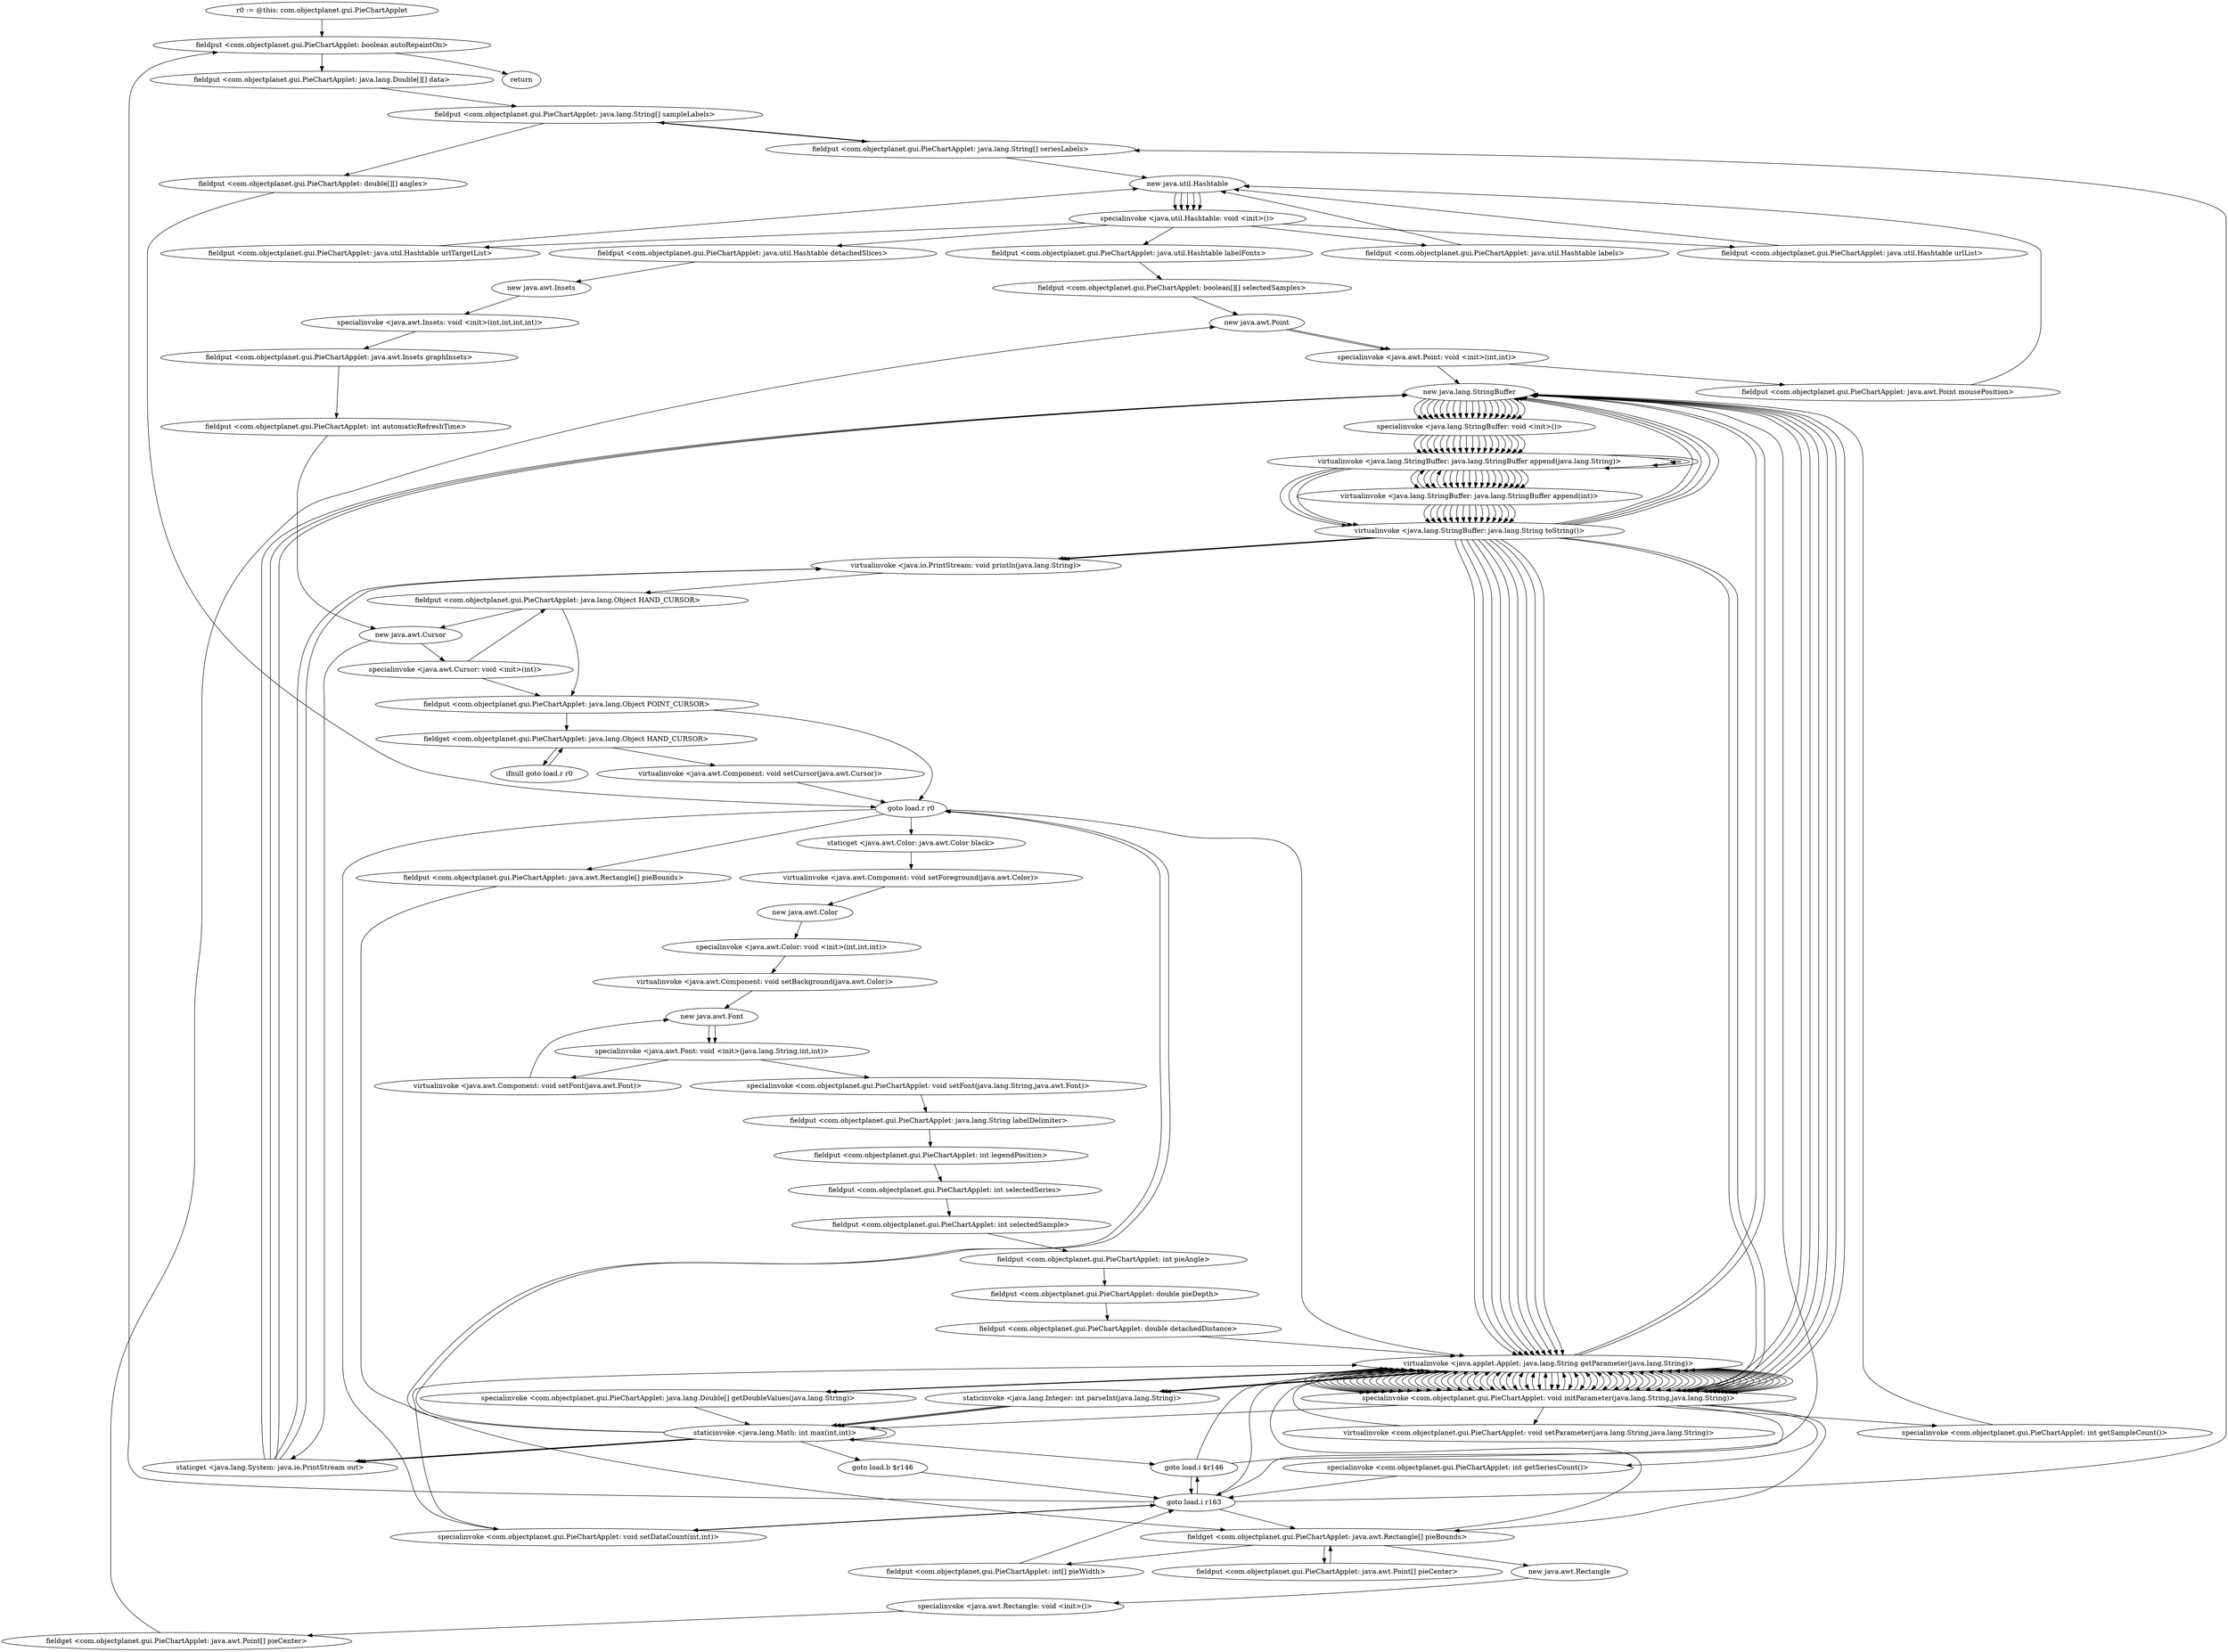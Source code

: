 digraph "" {
"r0 := @this: com.objectplanet.gui.PieChartApplet"->"fieldput <com.objectplanet.gui.PieChartApplet: boolean autoRepaintOn>";
 "fieldput <com.objectplanet.gui.PieChartApplet: boolean autoRepaintOn>"->"fieldput <com.objectplanet.gui.PieChartApplet: java.lang.Double[][] data>";
 "fieldput <com.objectplanet.gui.PieChartApplet: java.lang.Double[][] data>"->"fieldput <com.objectplanet.gui.PieChartApplet: java.lang.String[] sampleLabels>";
 "fieldput <com.objectplanet.gui.PieChartApplet: java.lang.String[] sampleLabels>"->"fieldput <com.objectplanet.gui.PieChartApplet: java.lang.String[] seriesLabels>";
 "fieldput <com.objectplanet.gui.PieChartApplet: java.lang.String[] seriesLabels>"->"new java.util.Hashtable";
 "new java.util.Hashtable"->"specialinvoke <java.util.Hashtable: void <init>()>";
 "specialinvoke <java.util.Hashtable: void <init>()>"->"fieldput <com.objectplanet.gui.PieChartApplet: java.util.Hashtable urlList>";
 "fieldput <com.objectplanet.gui.PieChartApplet: java.util.Hashtable urlList>"->"new java.util.Hashtable";
 "new java.util.Hashtable"->"specialinvoke <java.util.Hashtable: void <init>()>";
 "specialinvoke <java.util.Hashtable: void <init>()>"->"fieldput <com.objectplanet.gui.PieChartApplet: java.util.Hashtable urlTargetList>";
 "fieldput <com.objectplanet.gui.PieChartApplet: java.util.Hashtable urlTargetList>"->"new java.util.Hashtable";
 "new java.util.Hashtable"->"specialinvoke <java.util.Hashtable: void <init>()>";
 "specialinvoke <java.util.Hashtable: void <init>()>"->"fieldput <com.objectplanet.gui.PieChartApplet: java.util.Hashtable labels>";
 "fieldput <com.objectplanet.gui.PieChartApplet: java.util.Hashtable labels>"->"new java.util.Hashtable";
 "new java.util.Hashtable"->"specialinvoke <java.util.Hashtable: void <init>()>";
 "specialinvoke <java.util.Hashtable: void <init>()>"->"fieldput <com.objectplanet.gui.PieChartApplet: java.util.Hashtable labelFonts>";
 "fieldput <com.objectplanet.gui.PieChartApplet: java.util.Hashtable labelFonts>"->"fieldput <com.objectplanet.gui.PieChartApplet: boolean[][] selectedSamples>";
 "fieldput <com.objectplanet.gui.PieChartApplet: boolean[][] selectedSamples>"->"new java.awt.Point";
 "new java.awt.Point"->"specialinvoke <java.awt.Point: void <init>(int,int)>";
 "specialinvoke <java.awt.Point: void <init>(int,int)>"->"fieldput <com.objectplanet.gui.PieChartApplet: java.awt.Point mousePosition>";
 "fieldput <com.objectplanet.gui.PieChartApplet: java.awt.Point mousePosition>"->"new java.util.Hashtable";
 "new java.util.Hashtable"->"specialinvoke <java.util.Hashtable: void <init>()>";
 "specialinvoke <java.util.Hashtable: void <init>()>"->"fieldput <com.objectplanet.gui.PieChartApplet: java.util.Hashtable detachedSlices>";
 "fieldput <com.objectplanet.gui.PieChartApplet: java.util.Hashtable detachedSlices>"->"new java.awt.Insets";
 "new java.awt.Insets"->"specialinvoke <java.awt.Insets: void <init>(int,int,int,int)>";
 "specialinvoke <java.awt.Insets: void <init>(int,int,int,int)>"->"fieldput <com.objectplanet.gui.PieChartApplet: java.awt.Insets graphInsets>";
 "fieldput <com.objectplanet.gui.PieChartApplet: java.awt.Insets graphInsets>"->"fieldput <com.objectplanet.gui.PieChartApplet: int automaticRefreshTime>";
 "fieldput <com.objectplanet.gui.PieChartApplet: int automaticRefreshTime>"->"new java.awt.Cursor";
 "new java.awt.Cursor"->"staticget <java.lang.System: java.io.PrintStream out>";
 "staticget <java.lang.System: java.io.PrintStream out>"->"virtualinvoke <java.io.PrintStream: void println(java.lang.String)>";
 "virtualinvoke <java.io.PrintStream: void println(java.lang.String)>"->"fieldput <com.objectplanet.gui.PieChartApplet: java.lang.Object HAND_CURSOR>";
 "fieldput <com.objectplanet.gui.PieChartApplet: java.lang.Object HAND_CURSOR>"->"fieldput <com.objectplanet.gui.PieChartApplet: java.lang.Object POINT_CURSOR>";
 "fieldput <com.objectplanet.gui.PieChartApplet: java.lang.Object POINT_CURSOR>"->"goto load.r r0";
 "goto load.r r0"->"staticget <java.awt.Color: java.awt.Color black>";
 "staticget <java.awt.Color: java.awt.Color black>"->"virtualinvoke <java.awt.Component: void setForeground(java.awt.Color)>";
 "virtualinvoke <java.awt.Component: void setForeground(java.awt.Color)>"->"new java.awt.Color";
 "new java.awt.Color"->"specialinvoke <java.awt.Color: void <init>(int,int,int)>";
 "specialinvoke <java.awt.Color: void <init>(int,int,int)>"->"virtualinvoke <java.awt.Component: void setBackground(java.awt.Color)>";
 "virtualinvoke <java.awt.Component: void setBackground(java.awt.Color)>"->"new java.awt.Font";
 "new java.awt.Font"->"specialinvoke <java.awt.Font: void <init>(java.lang.String,int,int)>";
 "specialinvoke <java.awt.Font: void <init>(java.lang.String,int,int)>"->"virtualinvoke <java.awt.Component: void setFont(java.awt.Font)>";
 "virtualinvoke <java.awt.Component: void setFont(java.awt.Font)>"->"new java.awt.Font";
 "new java.awt.Font"->"specialinvoke <java.awt.Font: void <init>(java.lang.String,int,int)>";
 "specialinvoke <java.awt.Font: void <init>(java.lang.String,int,int)>"->"specialinvoke <com.objectplanet.gui.PieChartApplet: void setFont(java.lang.String,java.awt.Font)>";
 "specialinvoke <com.objectplanet.gui.PieChartApplet: void setFont(java.lang.String,java.awt.Font)>"->"fieldput <com.objectplanet.gui.PieChartApplet: java.lang.String labelDelimiter>";
 "fieldput <com.objectplanet.gui.PieChartApplet: java.lang.String labelDelimiter>"->"fieldput <com.objectplanet.gui.PieChartApplet: int legendPosition>";
 "fieldput <com.objectplanet.gui.PieChartApplet: int legendPosition>"->"fieldput <com.objectplanet.gui.PieChartApplet: int selectedSeries>";
 "fieldput <com.objectplanet.gui.PieChartApplet: int selectedSeries>"->"fieldput <com.objectplanet.gui.PieChartApplet: int selectedSample>";
 "fieldput <com.objectplanet.gui.PieChartApplet: int selectedSample>"->"fieldput <com.objectplanet.gui.PieChartApplet: int pieAngle>";
 "fieldput <com.objectplanet.gui.PieChartApplet: int pieAngle>"->"fieldput <com.objectplanet.gui.PieChartApplet: double pieDepth>";
 "fieldput <com.objectplanet.gui.PieChartApplet: double pieDepth>"->"fieldput <com.objectplanet.gui.PieChartApplet: double detachedDistance>";
 "fieldput <com.objectplanet.gui.PieChartApplet: double detachedDistance>"->"virtualinvoke <java.applet.Applet: java.lang.String getParameter(java.lang.String)>";
 "virtualinvoke <java.applet.Applet: java.lang.String getParameter(java.lang.String)>"->"specialinvoke <com.objectplanet.gui.PieChartApplet: java.lang.Double[] getDoubleValues(java.lang.String)>";
 "specialinvoke <com.objectplanet.gui.PieChartApplet: java.lang.Double[] getDoubleValues(java.lang.String)>"->"virtualinvoke <java.applet.Applet: java.lang.String getParameter(java.lang.String)>";
 "virtualinvoke <java.applet.Applet: java.lang.String getParameter(java.lang.String)>"->"staticinvoke <java.lang.Integer: int parseInt(java.lang.String)>";
 "staticinvoke <java.lang.Integer: int parseInt(java.lang.String)>"->"staticinvoke <java.lang.Math: int max(int,int)>";
 "staticinvoke <java.lang.Math: int max(int,int)>"->"goto load.r r0";
 "goto load.r r0"->"specialinvoke <com.objectplanet.gui.PieChartApplet: void setDataCount(int,int)>";
 "specialinvoke <com.objectplanet.gui.PieChartApplet: void setDataCount(int,int)>"->"virtualinvoke <java.applet.Applet: java.lang.String getParameter(java.lang.String)>";
 "virtualinvoke <java.applet.Applet: java.lang.String getParameter(java.lang.String)>"->"specialinvoke <com.objectplanet.gui.PieChartApplet: void initParameter(java.lang.String,java.lang.String)>";
 "specialinvoke <com.objectplanet.gui.PieChartApplet: void initParameter(java.lang.String,java.lang.String)>"->"virtualinvoke <java.applet.Applet: java.lang.String getParameter(java.lang.String)>";
 "virtualinvoke <java.applet.Applet: java.lang.String getParameter(java.lang.String)>"->"staticinvoke <java.lang.Integer: int parseInt(java.lang.String)>";
 "staticinvoke <java.lang.Integer: int parseInt(java.lang.String)>"->"staticinvoke <java.lang.Math: int max(int,int)>";
 "staticinvoke <java.lang.Math: int max(int,int)>"->"goto load.r r0";
 "goto load.r r0"->"virtualinvoke <java.applet.Applet: java.lang.String getParameter(java.lang.String)>";
 "virtualinvoke <java.applet.Applet: java.lang.String getParameter(java.lang.String)>"->"staticinvoke <java.lang.Integer: int parseInt(java.lang.String)>";
 "staticinvoke <java.lang.Integer: int parseInt(java.lang.String)>"->"staticinvoke <java.lang.Math: int max(int,int)>";
 "staticinvoke <java.lang.Math: int max(int,int)>"->"goto load.b $r146";
 "goto load.b $r146"->"goto load.i r163";
 "goto load.i r163"->"specialinvoke <com.objectplanet.gui.PieChartApplet: void setDataCount(int,int)>";
 "specialinvoke <com.objectplanet.gui.PieChartApplet: void setDataCount(int,int)>"->"goto load.i r163";
 "goto load.i r163"->"fieldput <com.objectplanet.gui.PieChartApplet: java.lang.String[] seriesLabels>";
 "fieldput <com.objectplanet.gui.PieChartApplet: java.lang.String[] seriesLabels>"->"fieldput <com.objectplanet.gui.PieChartApplet: java.lang.String[] sampleLabels>";
 "fieldput <com.objectplanet.gui.PieChartApplet: java.lang.String[] sampleLabels>"->"fieldput <com.objectplanet.gui.PieChartApplet: double[][] angles>";
 "fieldput <com.objectplanet.gui.PieChartApplet: double[][] angles>"->"goto load.r r0";
 "goto load.r r0"->"fieldput <com.objectplanet.gui.PieChartApplet: java.awt.Rectangle[] pieBounds>";
 "fieldput <com.objectplanet.gui.PieChartApplet: java.awt.Rectangle[] pieBounds>"->"fieldget <com.objectplanet.gui.PieChartApplet: java.awt.Rectangle[] pieBounds>";
 "fieldget <com.objectplanet.gui.PieChartApplet: java.awt.Rectangle[] pieBounds>"->"fieldput <com.objectplanet.gui.PieChartApplet: java.awt.Point[] pieCenter>";
 "fieldput <com.objectplanet.gui.PieChartApplet: java.awt.Point[] pieCenter>"->"fieldget <com.objectplanet.gui.PieChartApplet: java.awt.Rectangle[] pieBounds>";
 "fieldget <com.objectplanet.gui.PieChartApplet: java.awt.Rectangle[] pieBounds>"->"fieldput <com.objectplanet.gui.PieChartApplet: int[] pieWidth>";
 "fieldput <com.objectplanet.gui.PieChartApplet: int[] pieWidth>"->"goto load.i r163";
 "goto load.i r163"->"fieldget <com.objectplanet.gui.PieChartApplet: java.awt.Rectangle[] pieBounds>";
 "fieldget <com.objectplanet.gui.PieChartApplet: java.awt.Rectangle[] pieBounds>"->"virtualinvoke <java.applet.Applet: java.lang.String getParameter(java.lang.String)>";
 "virtualinvoke <java.applet.Applet: java.lang.String getParameter(java.lang.String)>"->"specialinvoke <com.objectplanet.gui.PieChartApplet: void initParameter(java.lang.String,java.lang.String)>";
 "specialinvoke <com.objectplanet.gui.PieChartApplet: void initParameter(java.lang.String,java.lang.String)>"->"virtualinvoke <java.applet.Applet: java.lang.String getParameter(java.lang.String)>";
 "virtualinvoke <java.applet.Applet: java.lang.String getParameter(java.lang.String)>"->"specialinvoke <com.objectplanet.gui.PieChartApplet: void initParameter(java.lang.String,java.lang.String)>";
 "specialinvoke <com.objectplanet.gui.PieChartApplet: void initParameter(java.lang.String,java.lang.String)>"->"virtualinvoke <java.applet.Applet: java.lang.String getParameter(java.lang.String)>";
 "virtualinvoke <java.applet.Applet: java.lang.String getParameter(java.lang.String)>"->"specialinvoke <com.objectplanet.gui.PieChartApplet: void initParameter(java.lang.String,java.lang.String)>";
 "specialinvoke <com.objectplanet.gui.PieChartApplet: void initParameter(java.lang.String,java.lang.String)>"->"virtualinvoke <java.applet.Applet: java.lang.String getParameter(java.lang.String)>";
 "virtualinvoke <java.applet.Applet: java.lang.String getParameter(java.lang.String)>"->"specialinvoke <com.objectplanet.gui.PieChartApplet: void initParameter(java.lang.String,java.lang.String)>";
 "specialinvoke <com.objectplanet.gui.PieChartApplet: void initParameter(java.lang.String,java.lang.String)>"->"virtualinvoke <java.applet.Applet: java.lang.String getParameter(java.lang.String)>";
 "virtualinvoke <java.applet.Applet: java.lang.String getParameter(java.lang.String)>"->"specialinvoke <com.objectplanet.gui.PieChartApplet: void initParameter(java.lang.String,java.lang.String)>";
 "specialinvoke <com.objectplanet.gui.PieChartApplet: void initParameter(java.lang.String,java.lang.String)>"->"virtualinvoke <java.applet.Applet: java.lang.String getParameter(java.lang.String)>";
 "virtualinvoke <java.applet.Applet: java.lang.String getParameter(java.lang.String)>"->"specialinvoke <com.objectplanet.gui.PieChartApplet: void initParameter(java.lang.String,java.lang.String)>";
 "specialinvoke <com.objectplanet.gui.PieChartApplet: void initParameter(java.lang.String,java.lang.String)>"->"virtualinvoke <java.applet.Applet: java.lang.String getParameter(java.lang.String)>";
 "virtualinvoke <java.applet.Applet: java.lang.String getParameter(java.lang.String)>"->"specialinvoke <com.objectplanet.gui.PieChartApplet: void initParameter(java.lang.String,java.lang.String)>";
 "specialinvoke <com.objectplanet.gui.PieChartApplet: void initParameter(java.lang.String,java.lang.String)>"->"virtualinvoke <java.applet.Applet: java.lang.String getParameter(java.lang.String)>";
 "virtualinvoke <java.applet.Applet: java.lang.String getParameter(java.lang.String)>"->"specialinvoke <com.objectplanet.gui.PieChartApplet: void initParameter(java.lang.String,java.lang.String)>";
 "specialinvoke <com.objectplanet.gui.PieChartApplet: void initParameter(java.lang.String,java.lang.String)>"->"virtualinvoke <java.applet.Applet: java.lang.String getParameter(java.lang.String)>";
 "virtualinvoke <java.applet.Applet: java.lang.String getParameter(java.lang.String)>"->"specialinvoke <com.objectplanet.gui.PieChartApplet: void initParameter(java.lang.String,java.lang.String)>";
 "specialinvoke <com.objectplanet.gui.PieChartApplet: void initParameter(java.lang.String,java.lang.String)>"->"virtualinvoke <java.applet.Applet: java.lang.String getParameter(java.lang.String)>";
 "virtualinvoke <java.applet.Applet: java.lang.String getParameter(java.lang.String)>"->"specialinvoke <com.objectplanet.gui.PieChartApplet: void initParameter(java.lang.String,java.lang.String)>";
 "specialinvoke <com.objectplanet.gui.PieChartApplet: void initParameter(java.lang.String,java.lang.String)>"->"virtualinvoke <java.applet.Applet: java.lang.String getParameter(java.lang.String)>";
 "virtualinvoke <java.applet.Applet: java.lang.String getParameter(java.lang.String)>"->"specialinvoke <com.objectplanet.gui.PieChartApplet: void initParameter(java.lang.String,java.lang.String)>";
 "specialinvoke <com.objectplanet.gui.PieChartApplet: void initParameter(java.lang.String,java.lang.String)>"->"virtualinvoke <java.applet.Applet: java.lang.String getParameter(java.lang.String)>";
 "virtualinvoke <java.applet.Applet: java.lang.String getParameter(java.lang.String)>"->"specialinvoke <com.objectplanet.gui.PieChartApplet: void initParameter(java.lang.String,java.lang.String)>";
 "specialinvoke <com.objectplanet.gui.PieChartApplet: void initParameter(java.lang.String,java.lang.String)>"->"virtualinvoke <java.applet.Applet: java.lang.String getParameter(java.lang.String)>";
 "virtualinvoke <java.applet.Applet: java.lang.String getParameter(java.lang.String)>"->"specialinvoke <com.objectplanet.gui.PieChartApplet: void initParameter(java.lang.String,java.lang.String)>";
 "specialinvoke <com.objectplanet.gui.PieChartApplet: void initParameter(java.lang.String,java.lang.String)>"->"virtualinvoke <java.applet.Applet: java.lang.String getParameter(java.lang.String)>";
 "virtualinvoke <java.applet.Applet: java.lang.String getParameter(java.lang.String)>"->"specialinvoke <com.objectplanet.gui.PieChartApplet: void initParameter(java.lang.String,java.lang.String)>";
 "specialinvoke <com.objectplanet.gui.PieChartApplet: void initParameter(java.lang.String,java.lang.String)>"->"virtualinvoke <java.applet.Applet: java.lang.String getParameter(java.lang.String)>";
 "virtualinvoke <java.applet.Applet: java.lang.String getParameter(java.lang.String)>"->"specialinvoke <com.objectplanet.gui.PieChartApplet: void initParameter(java.lang.String,java.lang.String)>";
 "specialinvoke <com.objectplanet.gui.PieChartApplet: void initParameter(java.lang.String,java.lang.String)>"->"virtualinvoke <java.applet.Applet: java.lang.String getParameter(java.lang.String)>";
 "virtualinvoke <java.applet.Applet: java.lang.String getParameter(java.lang.String)>"->"specialinvoke <com.objectplanet.gui.PieChartApplet: void initParameter(java.lang.String,java.lang.String)>";
 "specialinvoke <com.objectplanet.gui.PieChartApplet: void initParameter(java.lang.String,java.lang.String)>"->"virtualinvoke <java.applet.Applet: java.lang.String getParameter(java.lang.String)>";
 "virtualinvoke <java.applet.Applet: java.lang.String getParameter(java.lang.String)>"->"specialinvoke <com.objectplanet.gui.PieChartApplet: void initParameter(java.lang.String,java.lang.String)>";
 "specialinvoke <com.objectplanet.gui.PieChartApplet: void initParameter(java.lang.String,java.lang.String)>"->"virtualinvoke <java.applet.Applet: java.lang.String getParameter(java.lang.String)>";
 "virtualinvoke <java.applet.Applet: java.lang.String getParameter(java.lang.String)>"->"specialinvoke <com.objectplanet.gui.PieChartApplet: void initParameter(java.lang.String,java.lang.String)>";
 "specialinvoke <com.objectplanet.gui.PieChartApplet: void initParameter(java.lang.String,java.lang.String)>"->"virtualinvoke <java.applet.Applet: java.lang.String getParameter(java.lang.String)>";
 "virtualinvoke <java.applet.Applet: java.lang.String getParameter(java.lang.String)>"->"specialinvoke <com.objectplanet.gui.PieChartApplet: void initParameter(java.lang.String,java.lang.String)>";
 "specialinvoke <com.objectplanet.gui.PieChartApplet: void initParameter(java.lang.String,java.lang.String)>"->"goto load.i r163";
 "goto load.i r163"->"virtualinvoke <java.applet.Applet: java.lang.String getParameter(java.lang.String)>";
 "virtualinvoke <java.applet.Applet: java.lang.String getParameter(java.lang.String)>"->"specialinvoke <com.objectplanet.gui.PieChartApplet: void initParameter(java.lang.String,java.lang.String)>";
 "specialinvoke <com.objectplanet.gui.PieChartApplet: void initParameter(java.lang.String,java.lang.String)>"->"virtualinvoke <java.applet.Applet: java.lang.String getParameter(java.lang.String)>";
 "virtualinvoke <java.applet.Applet: java.lang.String getParameter(java.lang.String)>"->"specialinvoke <com.objectplanet.gui.PieChartApplet: void initParameter(java.lang.String,java.lang.String)>";
 "specialinvoke <com.objectplanet.gui.PieChartApplet: void initParameter(java.lang.String,java.lang.String)>"->"virtualinvoke <java.applet.Applet: java.lang.String getParameter(java.lang.String)>";
 "virtualinvoke <java.applet.Applet: java.lang.String getParameter(java.lang.String)>"->"specialinvoke <com.objectplanet.gui.PieChartApplet: void initParameter(java.lang.String,java.lang.String)>";
 "specialinvoke <com.objectplanet.gui.PieChartApplet: void initParameter(java.lang.String,java.lang.String)>"->"virtualinvoke <java.applet.Applet: java.lang.String getParameter(java.lang.String)>";
 "virtualinvoke <java.applet.Applet: java.lang.String getParameter(java.lang.String)>"->"specialinvoke <com.objectplanet.gui.PieChartApplet: void initParameter(java.lang.String,java.lang.String)>";
 "specialinvoke <com.objectplanet.gui.PieChartApplet: void initParameter(java.lang.String,java.lang.String)>"->"virtualinvoke <java.applet.Applet: java.lang.String getParameter(java.lang.String)>";
 "virtualinvoke <java.applet.Applet: java.lang.String getParameter(java.lang.String)>"->"specialinvoke <com.objectplanet.gui.PieChartApplet: void initParameter(java.lang.String,java.lang.String)>";
 "specialinvoke <com.objectplanet.gui.PieChartApplet: void initParameter(java.lang.String,java.lang.String)>"->"virtualinvoke <java.applet.Applet: java.lang.String getParameter(java.lang.String)>";
 "virtualinvoke <java.applet.Applet: java.lang.String getParameter(java.lang.String)>"->"specialinvoke <com.objectplanet.gui.PieChartApplet: void initParameter(java.lang.String,java.lang.String)>";
 "specialinvoke <com.objectplanet.gui.PieChartApplet: void initParameter(java.lang.String,java.lang.String)>"->"virtualinvoke <java.applet.Applet: java.lang.String getParameter(java.lang.String)>";
 "virtualinvoke <java.applet.Applet: java.lang.String getParameter(java.lang.String)>"->"specialinvoke <com.objectplanet.gui.PieChartApplet: void initParameter(java.lang.String,java.lang.String)>";
 "specialinvoke <com.objectplanet.gui.PieChartApplet: void initParameter(java.lang.String,java.lang.String)>"->"virtualinvoke <java.applet.Applet: java.lang.String getParameter(java.lang.String)>";
 "virtualinvoke <java.applet.Applet: java.lang.String getParameter(java.lang.String)>"->"specialinvoke <com.objectplanet.gui.PieChartApplet: void initParameter(java.lang.String,java.lang.String)>";
 "specialinvoke <com.objectplanet.gui.PieChartApplet: void initParameter(java.lang.String,java.lang.String)>"->"virtualinvoke <java.applet.Applet: java.lang.String getParameter(java.lang.String)>";
 "virtualinvoke <java.applet.Applet: java.lang.String getParameter(java.lang.String)>"->"specialinvoke <com.objectplanet.gui.PieChartApplet: void initParameter(java.lang.String,java.lang.String)>";
 "specialinvoke <com.objectplanet.gui.PieChartApplet: void initParameter(java.lang.String,java.lang.String)>"->"virtualinvoke <java.applet.Applet: java.lang.String getParameter(java.lang.String)>";
 "virtualinvoke <java.applet.Applet: java.lang.String getParameter(java.lang.String)>"->"specialinvoke <com.objectplanet.gui.PieChartApplet: void initParameter(java.lang.String,java.lang.String)>";
 "specialinvoke <com.objectplanet.gui.PieChartApplet: void initParameter(java.lang.String,java.lang.String)>"->"virtualinvoke <java.applet.Applet: java.lang.String getParameter(java.lang.String)>";
 "virtualinvoke <java.applet.Applet: java.lang.String getParameter(java.lang.String)>"->"specialinvoke <com.objectplanet.gui.PieChartApplet: void initParameter(java.lang.String,java.lang.String)>";
 "specialinvoke <com.objectplanet.gui.PieChartApplet: void initParameter(java.lang.String,java.lang.String)>"->"virtualinvoke <java.applet.Applet: java.lang.String getParameter(java.lang.String)>";
 "virtualinvoke <java.applet.Applet: java.lang.String getParameter(java.lang.String)>"->"specialinvoke <com.objectplanet.gui.PieChartApplet: void initParameter(java.lang.String,java.lang.String)>";
 "specialinvoke <com.objectplanet.gui.PieChartApplet: void initParameter(java.lang.String,java.lang.String)>"->"virtualinvoke <java.applet.Applet: java.lang.String getParameter(java.lang.String)>";
 "virtualinvoke <java.applet.Applet: java.lang.String getParameter(java.lang.String)>"->"specialinvoke <com.objectplanet.gui.PieChartApplet: void initParameter(java.lang.String,java.lang.String)>";
 "specialinvoke <com.objectplanet.gui.PieChartApplet: void initParameter(java.lang.String,java.lang.String)>"->"virtualinvoke <java.applet.Applet: java.lang.String getParameter(java.lang.String)>";
 "virtualinvoke <java.applet.Applet: java.lang.String getParameter(java.lang.String)>"->"specialinvoke <com.objectplanet.gui.PieChartApplet: void initParameter(java.lang.String,java.lang.String)>";
 "specialinvoke <com.objectplanet.gui.PieChartApplet: void initParameter(java.lang.String,java.lang.String)>"->"virtualinvoke <java.applet.Applet: java.lang.String getParameter(java.lang.String)>";
 "virtualinvoke <java.applet.Applet: java.lang.String getParameter(java.lang.String)>"->"specialinvoke <com.objectplanet.gui.PieChartApplet: void initParameter(java.lang.String,java.lang.String)>";
 "specialinvoke <com.objectplanet.gui.PieChartApplet: void initParameter(java.lang.String,java.lang.String)>"->"specialinvoke <com.objectplanet.gui.PieChartApplet: int getSeriesCount()>";
 "specialinvoke <com.objectplanet.gui.PieChartApplet: int getSeriesCount()>"->"goto load.i r163";
 "goto load.i r163"->"goto load.i $r146";
 "goto load.i $r146"->"virtualinvoke <java.applet.Applet: java.lang.String getParameter(java.lang.String)>";
 "virtualinvoke <java.applet.Applet: java.lang.String getParameter(java.lang.String)>"->"specialinvoke <com.objectplanet.gui.PieChartApplet: void initParameter(java.lang.String,java.lang.String)>";
 "specialinvoke <com.objectplanet.gui.PieChartApplet: void initParameter(java.lang.String,java.lang.String)>"->"virtualinvoke <com.objectplanet.gui.PieChartApplet: void setParameter(java.lang.String,java.lang.String)>";
 "virtualinvoke <com.objectplanet.gui.PieChartApplet: void setParameter(java.lang.String,java.lang.String)>"->"virtualinvoke <java.applet.Applet: java.lang.String getParameter(java.lang.String)>";
 "virtualinvoke <java.applet.Applet: java.lang.String getParameter(java.lang.String)>"->"specialinvoke <com.objectplanet.gui.PieChartApplet: void initParameter(java.lang.String,java.lang.String)>";
 "specialinvoke <com.objectplanet.gui.PieChartApplet: void initParameter(java.lang.String,java.lang.String)>"->"staticinvoke <java.lang.Math: int max(int,int)>";
 "staticinvoke <java.lang.Math: int max(int,int)>"->"goto load.i $r146";
 "goto load.i $r146"->"goto load.i r163";
 "goto load.i r163"->"fieldput <com.objectplanet.gui.PieChartApplet: boolean autoRepaintOn>";
 "fieldput <com.objectplanet.gui.PieChartApplet: boolean autoRepaintOn>"->"return";
"goto load.i $r146";
 "goto load.i $r146"->"new java.lang.StringBuffer";
 "new java.lang.StringBuffer"->"specialinvoke <java.lang.StringBuffer: void <init>()>";
 "specialinvoke <java.lang.StringBuffer: void <init>()>"->"virtualinvoke <java.lang.StringBuffer: java.lang.StringBuffer append(java.lang.String)>";
 "virtualinvoke <java.lang.StringBuffer: java.lang.StringBuffer append(java.lang.String)>"->"virtualinvoke <java.lang.StringBuffer: java.lang.StringBuffer append(int)>";
 "virtualinvoke <java.lang.StringBuffer: java.lang.StringBuffer append(int)>"->"virtualinvoke <java.lang.StringBuffer: java.lang.StringBuffer append(java.lang.String)>";
 "virtualinvoke <java.lang.StringBuffer: java.lang.StringBuffer append(java.lang.String)>"->"virtualinvoke <java.lang.StringBuffer: java.lang.StringBuffer append(int)>";
 "virtualinvoke <java.lang.StringBuffer: java.lang.StringBuffer append(int)>"->"virtualinvoke <java.lang.StringBuffer: java.lang.String toString()>";
 "virtualinvoke <java.lang.StringBuffer: java.lang.String toString()>"->"virtualinvoke <java.applet.Applet: java.lang.String getParameter(java.lang.String)>";
 "virtualinvoke <java.applet.Applet: java.lang.String getParameter(java.lang.String)>"->"specialinvoke <com.objectplanet.gui.PieChartApplet: void initParameter(java.lang.String,java.lang.String)>";
 "specialinvoke <com.objectplanet.gui.PieChartApplet: void initParameter(java.lang.String,java.lang.String)>"->"new java.lang.StringBuffer";
 "new java.lang.StringBuffer"->"specialinvoke <java.lang.StringBuffer: void <init>()>";
 "specialinvoke <java.lang.StringBuffer: void <init>()>"->"virtualinvoke <java.lang.StringBuffer: java.lang.StringBuffer append(java.lang.String)>";
 "virtualinvoke <java.lang.StringBuffer: java.lang.StringBuffer append(java.lang.String)>"->"virtualinvoke <java.lang.StringBuffer: java.lang.StringBuffer append(int)>";
 "virtualinvoke <java.lang.StringBuffer: java.lang.StringBuffer append(int)>"->"virtualinvoke <java.lang.StringBuffer: java.lang.StringBuffer append(java.lang.String)>";
 "virtualinvoke <java.lang.StringBuffer: java.lang.StringBuffer append(java.lang.String)>"->"virtualinvoke <java.lang.StringBuffer: java.lang.StringBuffer append(int)>";
 "virtualinvoke <java.lang.StringBuffer: java.lang.StringBuffer append(int)>"->"virtualinvoke <java.lang.StringBuffer: java.lang.String toString()>";
 "virtualinvoke <java.lang.StringBuffer: java.lang.String toString()>"->"virtualinvoke <java.applet.Applet: java.lang.String getParameter(java.lang.String)>";
 "virtualinvoke <java.applet.Applet: java.lang.String getParameter(java.lang.String)>"->"specialinvoke <com.objectplanet.gui.PieChartApplet: void initParameter(java.lang.String,java.lang.String)>";
 "specialinvoke <com.objectplanet.gui.PieChartApplet: void initParameter(java.lang.String,java.lang.String)>"->"new java.lang.StringBuffer";
 "new java.lang.StringBuffer"->"specialinvoke <java.lang.StringBuffer: void <init>()>";
 "specialinvoke <java.lang.StringBuffer: void <init>()>"->"virtualinvoke <java.lang.StringBuffer: java.lang.StringBuffer append(java.lang.String)>";
 "virtualinvoke <java.lang.StringBuffer: java.lang.StringBuffer append(java.lang.String)>"->"virtualinvoke <java.lang.StringBuffer: java.lang.StringBuffer append(int)>";
 "virtualinvoke <java.lang.StringBuffer: java.lang.StringBuffer append(int)>"->"virtualinvoke <java.lang.StringBuffer: java.lang.String toString()>";
 "virtualinvoke <java.lang.StringBuffer: java.lang.String toString()>"->"new java.lang.StringBuffer";
 "new java.lang.StringBuffer"->"specialinvoke <java.lang.StringBuffer: void <init>()>";
 "specialinvoke <java.lang.StringBuffer: void <init>()>"->"virtualinvoke <java.lang.StringBuffer: java.lang.StringBuffer append(java.lang.String)>";
 "virtualinvoke <java.lang.StringBuffer: java.lang.StringBuffer append(java.lang.String)>"->"virtualinvoke <java.lang.StringBuffer: java.lang.StringBuffer append(int)>";
 "virtualinvoke <java.lang.StringBuffer: java.lang.StringBuffer append(int)>"->"virtualinvoke <java.lang.StringBuffer: java.lang.String toString()>";
 "virtualinvoke <java.lang.StringBuffer: java.lang.String toString()>"->"virtualinvoke <java.applet.Applet: java.lang.String getParameter(java.lang.String)>";
 "virtualinvoke <java.applet.Applet: java.lang.String getParameter(java.lang.String)>"->"specialinvoke <com.objectplanet.gui.PieChartApplet: void initParameter(java.lang.String,java.lang.String)>";
 "specialinvoke <com.objectplanet.gui.PieChartApplet: void initParameter(java.lang.String,java.lang.String)>"->"new java.lang.StringBuffer";
 "new java.lang.StringBuffer"->"specialinvoke <java.lang.StringBuffer: void <init>()>";
 "specialinvoke <java.lang.StringBuffer: void <init>()>"->"virtualinvoke <java.lang.StringBuffer: java.lang.StringBuffer append(java.lang.String)>";
 "virtualinvoke <java.lang.StringBuffer: java.lang.StringBuffer append(java.lang.String)>"->"virtualinvoke <java.lang.StringBuffer: java.lang.StringBuffer append(int)>";
 "virtualinvoke <java.lang.StringBuffer: java.lang.StringBuffer append(int)>"->"virtualinvoke <java.lang.StringBuffer: java.lang.String toString()>";
 "virtualinvoke <java.lang.StringBuffer: java.lang.String toString()>"->"new java.lang.StringBuffer";
 "new java.lang.StringBuffer"->"specialinvoke <java.lang.StringBuffer: void <init>()>";
 "specialinvoke <java.lang.StringBuffer: void <init>()>"->"virtualinvoke <java.lang.StringBuffer: java.lang.StringBuffer append(java.lang.String)>";
 "virtualinvoke <java.lang.StringBuffer: java.lang.StringBuffer append(java.lang.String)>"->"virtualinvoke <java.lang.StringBuffer: java.lang.StringBuffer append(int)>";
 "virtualinvoke <java.lang.StringBuffer: java.lang.StringBuffer append(int)>"->"virtualinvoke <java.lang.StringBuffer: java.lang.String toString()>";
 "virtualinvoke <java.lang.StringBuffer: java.lang.String toString()>"->"virtualinvoke <java.applet.Applet: java.lang.String getParameter(java.lang.String)>";
 "virtualinvoke <java.applet.Applet: java.lang.String getParameter(java.lang.String)>"->"specialinvoke <com.objectplanet.gui.PieChartApplet: void initParameter(java.lang.String,java.lang.String)>";
 "specialinvoke <com.objectplanet.gui.PieChartApplet: void initParameter(java.lang.String,java.lang.String)>"->"new java.lang.StringBuffer";
 "new java.lang.StringBuffer"->"specialinvoke <java.lang.StringBuffer: void <init>()>";
 "specialinvoke <java.lang.StringBuffer: void <init>()>"->"virtualinvoke <java.lang.StringBuffer: java.lang.StringBuffer append(java.lang.String)>";
 "virtualinvoke <java.lang.StringBuffer: java.lang.StringBuffer append(java.lang.String)>"->"virtualinvoke <java.lang.StringBuffer: java.lang.StringBuffer append(int)>";
 "virtualinvoke <java.lang.StringBuffer: java.lang.StringBuffer append(int)>"->"virtualinvoke <java.lang.StringBuffer: java.lang.String toString()>";
 "virtualinvoke <java.lang.StringBuffer: java.lang.String toString()>"->"virtualinvoke <java.applet.Applet: java.lang.String getParameter(java.lang.String)>";
 "virtualinvoke <java.applet.Applet: java.lang.String getParameter(java.lang.String)>"->"new java.lang.StringBuffer";
 "new java.lang.StringBuffer"->"specialinvoke <java.lang.StringBuffer: void <init>()>";
 "specialinvoke <java.lang.StringBuffer: void <init>()>"->"virtualinvoke <java.lang.StringBuffer: java.lang.StringBuffer append(java.lang.String)>";
 "virtualinvoke <java.lang.StringBuffer: java.lang.StringBuffer append(java.lang.String)>"->"virtualinvoke <java.lang.StringBuffer: java.lang.StringBuffer append(int)>";
 "virtualinvoke <java.lang.StringBuffer: java.lang.StringBuffer append(int)>"->"virtualinvoke <java.lang.StringBuffer: java.lang.String toString()>";
 "virtualinvoke <java.lang.StringBuffer: java.lang.String toString()>"->"specialinvoke <com.objectplanet.gui.PieChartApplet: void initParameter(java.lang.String,java.lang.String)>";
 "specialinvoke <com.objectplanet.gui.PieChartApplet: void initParameter(java.lang.String,java.lang.String)>"->"specialinvoke <com.objectplanet.gui.PieChartApplet: int getSampleCount()>";
 "specialinvoke <com.objectplanet.gui.PieChartApplet: int getSampleCount()>"->"new java.lang.StringBuffer";
 "new java.lang.StringBuffer"->"specialinvoke <java.lang.StringBuffer: void <init>()>";
 "specialinvoke <java.lang.StringBuffer: void <init>()>"->"virtualinvoke <java.lang.StringBuffer: java.lang.StringBuffer append(java.lang.String)>";
 "virtualinvoke <java.lang.StringBuffer: java.lang.StringBuffer append(java.lang.String)>"->"virtualinvoke <java.lang.StringBuffer: java.lang.StringBuffer append(int)>";
 "virtualinvoke <java.lang.StringBuffer: java.lang.StringBuffer append(int)>"->"virtualinvoke <java.lang.StringBuffer: java.lang.String toString()>";
 "virtualinvoke <java.lang.StringBuffer: java.lang.String toString()>"->"new java.lang.StringBuffer";
 "new java.lang.StringBuffer"->"specialinvoke <java.lang.StringBuffer: void <init>()>";
 "specialinvoke <java.lang.StringBuffer: void <init>()>"->"virtualinvoke <java.lang.StringBuffer: java.lang.StringBuffer append(java.lang.String)>";
 "virtualinvoke <java.lang.StringBuffer: java.lang.StringBuffer append(java.lang.String)>"->"virtualinvoke <java.lang.StringBuffer: java.lang.StringBuffer append(int)>";
 "virtualinvoke <java.lang.StringBuffer: java.lang.StringBuffer append(int)>"->"virtualinvoke <java.lang.StringBuffer: java.lang.String toString()>";
 "virtualinvoke <java.lang.StringBuffer: java.lang.String toString()>"->"virtualinvoke <java.applet.Applet: java.lang.String getParameter(java.lang.String)>";
 "virtualinvoke <java.applet.Applet: java.lang.String getParameter(java.lang.String)>"->"specialinvoke <com.objectplanet.gui.PieChartApplet: void initParameter(java.lang.String,java.lang.String)>";
 "specialinvoke <com.objectplanet.gui.PieChartApplet: void initParameter(java.lang.String,java.lang.String)>"->"new java.lang.StringBuffer";
 "new java.lang.StringBuffer"->"specialinvoke <java.lang.StringBuffer: void <init>()>";
 "specialinvoke <java.lang.StringBuffer: void <init>()>"->"virtualinvoke <java.lang.StringBuffer: java.lang.StringBuffer append(java.lang.String)>";
 "virtualinvoke <java.lang.StringBuffer: java.lang.StringBuffer append(java.lang.String)>"->"virtualinvoke <java.lang.StringBuffer: java.lang.StringBuffer append(int)>";
 "virtualinvoke <java.lang.StringBuffer: java.lang.StringBuffer append(int)>"->"virtualinvoke <java.lang.StringBuffer: java.lang.String toString()>";
 "virtualinvoke <java.lang.StringBuffer: java.lang.String toString()>"->"new java.lang.StringBuffer";
 "new java.lang.StringBuffer"->"specialinvoke <java.lang.StringBuffer: void <init>()>";
 "specialinvoke <java.lang.StringBuffer: void <init>()>"->"virtualinvoke <java.lang.StringBuffer: java.lang.StringBuffer append(java.lang.String)>";
 "virtualinvoke <java.lang.StringBuffer: java.lang.StringBuffer append(java.lang.String)>"->"virtualinvoke <java.lang.StringBuffer: java.lang.StringBuffer append(int)>";
 "virtualinvoke <java.lang.StringBuffer: java.lang.StringBuffer append(int)>"->"virtualinvoke <java.lang.StringBuffer: java.lang.String toString()>";
 "virtualinvoke <java.lang.StringBuffer: java.lang.String toString()>"->"virtualinvoke <java.applet.Applet: java.lang.String getParameter(java.lang.String)>";
 "virtualinvoke <java.applet.Applet: java.lang.String getParameter(java.lang.String)>"->"specialinvoke <com.objectplanet.gui.PieChartApplet: void initParameter(java.lang.String,java.lang.String)>";
 "specialinvoke <com.objectplanet.gui.PieChartApplet: void initParameter(java.lang.String,java.lang.String)>"->"fieldget <com.objectplanet.gui.PieChartApplet: java.awt.Rectangle[] pieBounds>";
 "fieldget <com.objectplanet.gui.PieChartApplet: java.awt.Rectangle[] pieBounds>"->"new java.awt.Rectangle";
 "new java.awt.Rectangle"->"specialinvoke <java.awt.Rectangle: void <init>()>";
 "specialinvoke <java.awt.Rectangle: void <init>()>"->"fieldget <com.objectplanet.gui.PieChartApplet: java.awt.Point[] pieCenter>";
 "fieldget <com.objectplanet.gui.PieChartApplet: java.awt.Point[] pieCenter>"->"new java.awt.Point";
 "new java.awt.Point"->"specialinvoke <java.awt.Point: void <init>(int,int)>";
 "specialinvoke <java.awt.Point: void <init>(int,int)>"->"new java.lang.StringBuffer";
 "new java.lang.StringBuffer"->"specialinvoke <java.lang.StringBuffer: void <init>()>";
 "specialinvoke <java.lang.StringBuffer: void <init>()>"->"virtualinvoke <java.lang.StringBuffer: java.lang.StringBuffer append(java.lang.String)>";
 "virtualinvoke <java.lang.StringBuffer: java.lang.StringBuffer append(java.lang.String)>"->"virtualinvoke <java.lang.StringBuffer: java.lang.StringBuffer append(int)>";
 "virtualinvoke <java.lang.StringBuffer: java.lang.StringBuffer append(int)>"->"virtualinvoke <java.lang.StringBuffer: java.lang.String toString()>";
 "virtualinvoke <java.lang.StringBuffer: java.lang.String toString()>"->"virtualinvoke <java.applet.Applet: java.lang.String getParameter(java.lang.String)>";
 "virtualinvoke <java.applet.Applet: java.lang.String getParameter(java.lang.String)>"->"new java.lang.StringBuffer";
 "new java.lang.StringBuffer"->"specialinvoke <java.lang.StringBuffer: void <init>()>";
 "specialinvoke <java.lang.StringBuffer: void <init>()>"->"virtualinvoke <java.lang.StringBuffer: java.lang.StringBuffer append(java.lang.String)>";
 "virtualinvoke <java.lang.StringBuffer: java.lang.StringBuffer append(java.lang.String)>"->"virtualinvoke <java.lang.StringBuffer: java.lang.StringBuffer append(int)>";
 "virtualinvoke <java.lang.StringBuffer: java.lang.StringBuffer append(int)>"->"virtualinvoke <java.lang.StringBuffer: java.lang.String toString()>";
 "virtualinvoke <java.lang.StringBuffer: java.lang.String toString()>"->"specialinvoke <com.objectplanet.gui.PieChartApplet: void initParameter(java.lang.String,java.lang.String)>";
 "specialinvoke <com.objectplanet.gui.PieChartApplet: void initParameter(java.lang.String,java.lang.String)>"->"new java.lang.StringBuffer";
 "new java.lang.StringBuffer"->"specialinvoke <java.lang.StringBuffer: void <init>()>";
 "specialinvoke <java.lang.StringBuffer: void <init>()>"->"virtualinvoke <java.lang.StringBuffer: java.lang.StringBuffer append(java.lang.String)>";
 "virtualinvoke <java.lang.StringBuffer: java.lang.StringBuffer append(java.lang.String)>"->"virtualinvoke <java.lang.StringBuffer: java.lang.StringBuffer append(int)>";
 "virtualinvoke <java.lang.StringBuffer: java.lang.StringBuffer append(int)>"->"virtualinvoke <java.lang.StringBuffer: java.lang.String toString()>";
 "virtualinvoke <java.lang.StringBuffer: java.lang.String toString()>"->"virtualinvoke <java.applet.Applet: java.lang.String getParameter(java.lang.String)>";
 "virtualinvoke <java.applet.Applet: java.lang.String getParameter(java.lang.String)>"->"specialinvoke <com.objectplanet.gui.PieChartApplet: java.lang.Double[] getDoubleValues(java.lang.String)>";
 "specialinvoke <com.objectplanet.gui.PieChartApplet: java.lang.Double[] getDoubleValues(java.lang.String)>"->"staticinvoke <java.lang.Math: int max(int,int)>";
 "staticinvoke <java.lang.Math: int max(int,int)>"-> "staticinvoke <java.lang.Math: int max(int,int)>"->"staticget <java.lang.System: java.io.PrintStream out>";
 "staticget <java.lang.System: java.io.PrintStream out>"->"new java.lang.StringBuffer";
 "new java.lang.StringBuffer"->"specialinvoke <java.lang.StringBuffer: void <init>()>";
 "specialinvoke <java.lang.StringBuffer: void <init>()>"->"virtualinvoke <java.lang.StringBuffer: java.lang.StringBuffer append(java.lang.String)>";
 "virtualinvoke <java.lang.StringBuffer: java.lang.StringBuffer append(java.lang.String)>"->"virtualinvoke <java.lang.StringBuffer: java.lang.StringBuffer append(java.lang.String)>";
 "virtualinvoke <java.lang.StringBuffer: java.lang.StringBuffer append(java.lang.String)>"->"virtualinvoke <java.lang.StringBuffer: java.lang.String toString()>";
 "virtualinvoke <java.lang.StringBuffer: java.lang.String toString()>"->"virtualinvoke <java.io.PrintStream: void println(java.lang.String)>";
 "staticinvoke <java.lang.Math: int max(int,int)>"->"staticget <java.lang.System: java.io.PrintStream out>";
 "staticget <java.lang.System: java.io.PrintStream out>"->"new java.lang.StringBuffer";
 "new java.lang.StringBuffer"->"specialinvoke <java.lang.StringBuffer: void <init>()>";
 "specialinvoke <java.lang.StringBuffer: void <init>()>"->"virtualinvoke <java.lang.StringBuffer: java.lang.StringBuffer append(java.lang.String)>";
 "virtualinvoke <java.lang.StringBuffer: java.lang.StringBuffer append(java.lang.String)>"->"virtualinvoke <java.lang.StringBuffer: java.lang.StringBuffer append(java.lang.String)>";
 "virtualinvoke <java.lang.StringBuffer: java.lang.StringBuffer append(java.lang.String)>"->"virtualinvoke <java.lang.StringBuffer: java.lang.String toString()>";
 "virtualinvoke <java.lang.StringBuffer: java.lang.String toString()>"->"virtualinvoke <java.io.PrintStream: void println(java.lang.String)>";
 "staticinvoke <java.lang.Math: int max(int,int)>"->"staticget <java.lang.System: java.io.PrintStream out>";
 "staticget <java.lang.System: java.io.PrintStream out>"->"new java.lang.StringBuffer";
 "new java.lang.StringBuffer"->"specialinvoke <java.lang.StringBuffer: void <init>()>";
 "specialinvoke <java.lang.StringBuffer: void <init>()>"->"virtualinvoke <java.lang.StringBuffer: java.lang.StringBuffer append(java.lang.String)>";
 "virtualinvoke <java.lang.StringBuffer: java.lang.StringBuffer append(java.lang.String)>"->"virtualinvoke <java.lang.StringBuffer: java.lang.StringBuffer append(java.lang.String)>";
 "virtualinvoke <java.lang.StringBuffer: java.lang.StringBuffer append(java.lang.String)>"->"virtualinvoke <java.lang.StringBuffer: java.lang.String toString()>";
 "virtualinvoke <java.lang.StringBuffer: java.lang.String toString()>"->"virtualinvoke <java.io.PrintStream: void println(java.lang.String)>";
"staticget <java.lang.System: java.io.PrintStream out>";
 "staticget <java.lang.System: java.io.PrintStream out>"->"virtualinvoke <java.io.PrintStream: void println(java.lang.String)>";
"specialinvoke <java.awt.Cursor: void <init>(int)>";
 "specialinvoke <java.awt.Cursor: void <init>(int)>"->"fieldput <com.objectplanet.gui.PieChartApplet: java.lang.Object HAND_CURSOR>";
 "fieldput <com.objectplanet.gui.PieChartApplet: java.lang.Object HAND_CURSOR>"->"new java.awt.Cursor";
 "new java.awt.Cursor"->"specialinvoke <java.awt.Cursor: void <init>(int)>";
 "specialinvoke <java.awt.Cursor: void <init>(int)>"->"fieldput <com.objectplanet.gui.PieChartApplet: java.lang.Object POINT_CURSOR>";
 "fieldput <com.objectplanet.gui.PieChartApplet: java.lang.Object POINT_CURSOR>"->"fieldget <com.objectplanet.gui.PieChartApplet: java.lang.Object HAND_CURSOR>";
 "fieldget <com.objectplanet.gui.PieChartApplet: java.lang.Object HAND_CURSOR>"->"ifnull goto load.r r0";
 "ifnull goto load.r r0"->"fieldget <com.objectplanet.gui.PieChartApplet: java.lang.Object HAND_CURSOR>";
 "fieldget <com.objectplanet.gui.PieChartApplet: java.lang.Object HAND_CURSOR>"->"virtualinvoke <java.awt.Component: void setCursor(java.awt.Cursor)>";
 "virtualinvoke <java.awt.Component: void setCursor(java.awt.Cursor)>"->"goto load.r r0";
}
